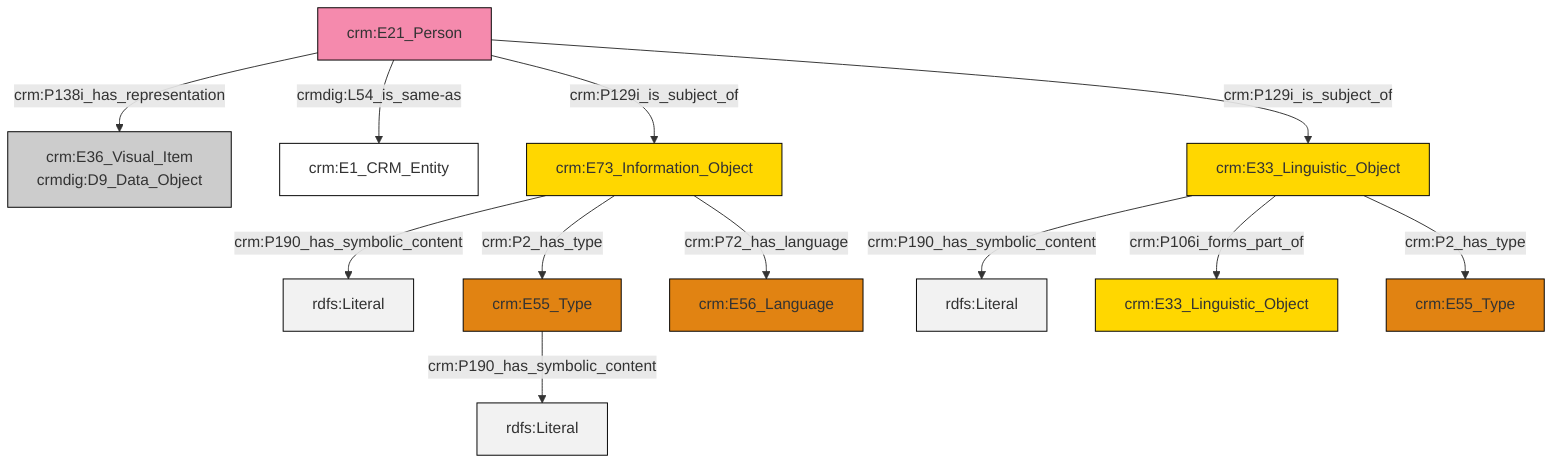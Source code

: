 graph TD
classDef Literal fill:#f2f2f2,stroke:#000000;
classDef CRM_Entity fill:#FFFFFF,stroke:#000000;
classDef Temporal_Entity fill:#00C9E6, stroke:#000000;
classDef Type fill:#E18312, stroke:#000000;
classDef Time-Span fill:#2C9C91, stroke:#000000;
classDef Appellation fill:#FFEB7F, stroke:#000000;
classDef Place fill:#008836, stroke:#000000;
classDef Persistent_Item fill:#B266B2, stroke:#000000;
classDef Conceptual_Object fill:#FFD700, stroke:#000000;
classDef Physical_Thing fill:#D2B48C, stroke:#000000;
classDef Actor fill:#f58aad, stroke:#000000;
classDef PC_Classes fill:#4ce600, stroke:#000000;
classDef Multi fill:#cccccc,stroke:#000000;

4["crm:E73_Information_Object"]:::Conceptual_Object -->|crm:P190_has_symbolic_content| 5[rdfs:Literal]:::Literal
4["crm:E73_Information_Object"]:::Conceptual_Object -->|crm:P2_has_type| 6["crm:E55_Type"]:::Type
7["crm:E33_Linguistic_Object"]:::Conceptual_Object -->|crm:P190_has_symbolic_content| 8[rdfs:Literal]:::Literal
13["crm:E21_Person"]:::Actor -->|crm:P138i_has_representation| 9["crm:E36_Visual_Item<br>crmdig:D9_Data_Object"]:::Multi
13["crm:E21_Person"]:::Actor -->|crmdig:L54_is_same-as| 16["crm:E1_CRM_Entity"]:::CRM_Entity
7["crm:E33_Linguistic_Object"]:::Conceptual_Object -->|crm:P106i_forms_part_of| 0["crm:E33_Linguistic_Object"]:::Conceptual_Object
13["crm:E21_Person"]:::Actor -->|crm:P129i_is_subject_of| 4["crm:E73_Information_Object"]:::Conceptual_Object
6["crm:E55_Type"]:::Type -->|crm:P190_has_symbolic_content| 21[rdfs:Literal]:::Literal
4["crm:E73_Information_Object"]:::Conceptual_Object -->|crm:P72_has_language| 17["crm:E56_Language"]:::Type
7["crm:E33_Linguistic_Object"]:::Conceptual_Object -->|crm:P2_has_type| 2["crm:E55_Type"]:::Type
13["crm:E21_Person"]:::Actor -->|crm:P129i_is_subject_of| 7["crm:E33_Linguistic_Object"]:::Conceptual_Object